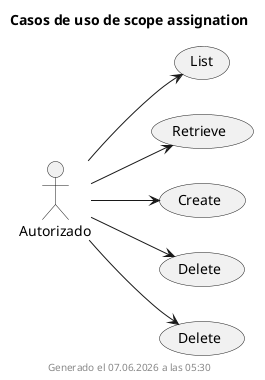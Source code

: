' @autogenerated
@startuml Casos de uso de scope assignation
title Casos de uso de scope assignation
left to right direction


actor :Autorizado: as a0
(List) as listado
(Retrieve) as consulta
(Create) as creacion
(Delete) as actualizacion
(Delete) as borrado

a0 --> listado
a0 --> consulta
a0 --> creacion
a0 --> actualizacion
a0 --> borrado

footer Generado el %date("dd.MM.yyyy' a las 'HH:mm")
@enduml

